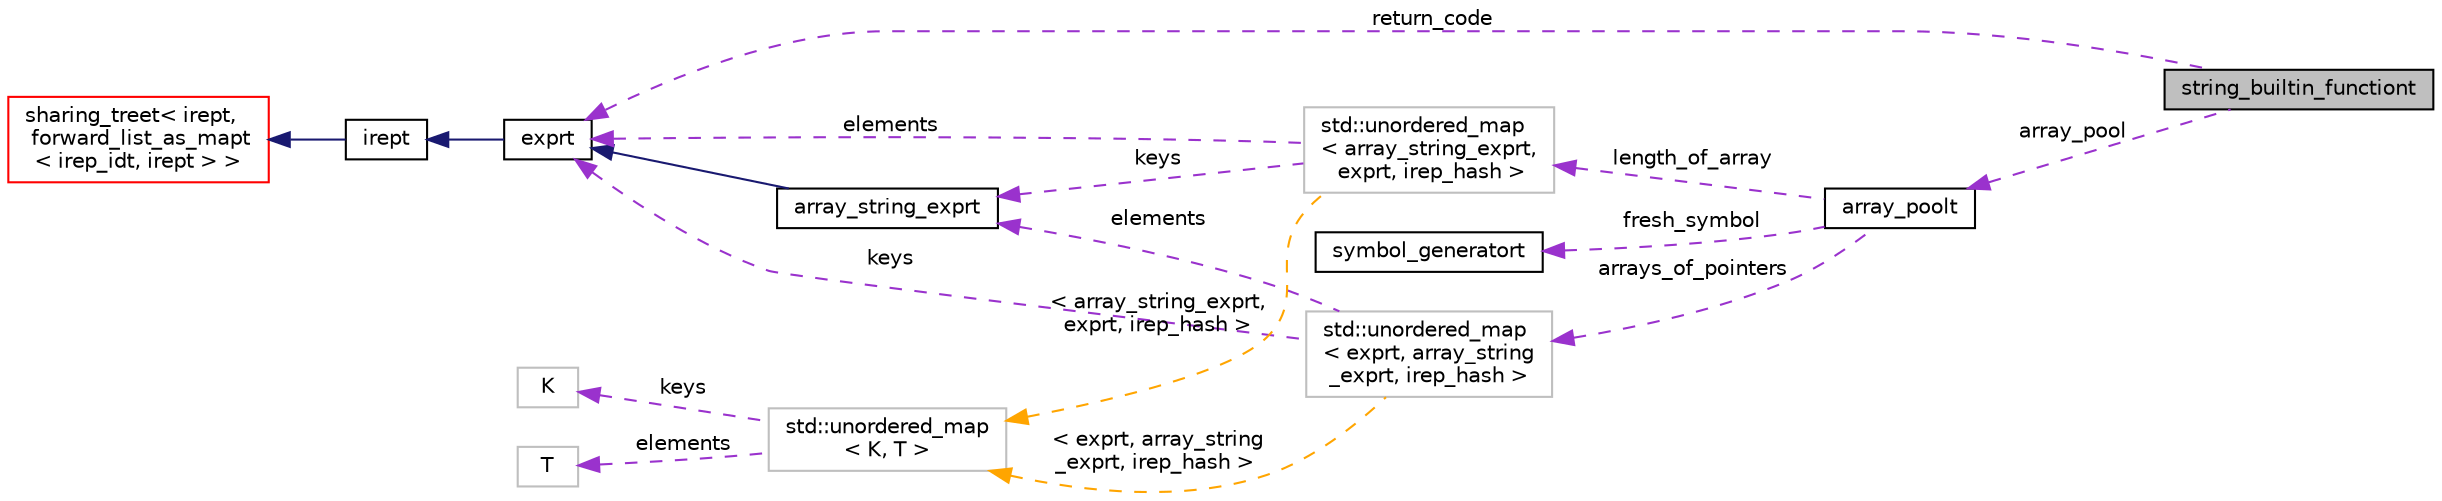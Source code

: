 digraph "string_builtin_functiont"
{
 // LATEX_PDF_SIZE
  bgcolor="transparent";
  edge [fontname="Helvetica",fontsize="10",labelfontname="Helvetica",labelfontsize="10"];
  node [fontname="Helvetica",fontsize="10",shape=record];
  rankdir="LR";
  Node1 [label="string_builtin_functiont",height=0.2,width=0.4,color="black", fillcolor="grey75", style="filled", fontcolor="black",tooltip="Base class for string functions that are built in the solver."];
  Node2 -> Node1 [dir="back",color="darkorchid3",fontsize="10",style="dashed",label=" array_pool" ,fontname="Helvetica"];
  Node2 [label="array_poolt",height=0.2,width=0.4,color="black",URL="$classarray__poolt.html",tooltip="Correspondance between arrays and pointers string representations."];
  Node3 -> Node2 [dir="back",color="darkorchid3",fontsize="10",style="dashed",label=" arrays_of_pointers" ,fontname="Helvetica"];
  Node3 [label="std::unordered_map\l\< exprt, array_string\l_exprt, irep_hash \>",height=0.2,width=0.4,color="grey75",tooltip=" "];
  Node4 -> Node3 [dir="back",color="darkorchid3",fontsize="10",style="dashed",label=" elements" ,fontname="Helvetica"];
  Node4 [label="array_string_exprt",height=0.2,width=0.4,color="black",URL="$classarray__string__exprt.html",tooltip=" "];
  Node5 -> Node4 [dir="back",color="midnightblue",fontsize="10",style="solid",fontname="Helvetica"];
  Node5 [label="exprt",height=0.2,width=0.4,color="black",URL="$classexprt.html",tooltip="Base class for all expressions."];
  Node6 -> Node5 [dir="back",color="midnightblue",fontsize="10",style="solid",fontname="Helvetica"];
  Node6 [label="irept",height=0.2,width=0.4,color="black",URL="$classirept.html",tooltip="There are a large number of kinds of tree structured or tree-like data in CPROVER."];
  Node7 -> Node6 [dir="back",color="midnightblue",fontsize="10",style="solid",fontname="Helvetica"];
  Node7 [label="sharing_treet\< irept,\l forward_list_as_mapt\l\< irep_idt, irept \> \>",height=0.2,width=0.4,color="red",URL="$classsharing__treet.html",tooltip=" "];
  Node5 -> Node3 [dir="back",color="darkorchid3",fontsize="10",style="dashed",label=" keys" ,fontname="Helvetica"];
  Node15 -> Node3 [dir="back",color="orange",fontsize="10",style="dashed",label=" \< exprt, array_string\l_exprt, irep_hash \>" ,fontname="Helvetica"];
  Node15 [label="std::unordered_map\l\< K, T \>",height=0.2,width=0.4,color="grey75",tooltip="STL class."];
  Node16 -> Node15 [dir="back",color="darkorchid3",fontsize="10",style="dashed",label=" keys" ,fontname="Helvetica"];
  Node16 [label="K",height=0.2,width=0.4,color="grey75",tooltip=" "];
  Node12 -> Node15 [dir="back",color="darkorchid3",fontsize="10",style="dashed",label=" elements" ,fontname="Helvetica"];
  Node12 [label="T",height=0.2,width=0.4,color="grey75",tooltip=" "];
  Node17 -> Node2 [dir="back",color="darkorchid3",fontsize="10",style="dashed",label=" fresh_symbol" ,fontname="Helvetica"];
  Node17 [label="symbol_generatort",height=0.2,width=0.4,color="black",URL="$classsymbol__generatort.html",tooltip="Generation of fresh symbols of a given type."];
  Node18 -> Node2 [dir="back",color="darkorchid3",fontsize="10",style="dashed",label=" length_of_array" ,fontname="Helvetica"];
  Node18 [label="std::unordered_map\l\< array_string_exprt,\l exprt, irep_hash \>",height=0.2,width=0.4,color="grey75",tooltip=" "];
  Node4 -> Node18 [dir="back",color="darkorchid3",fontsize="10",style="dashed",label=" keys" ,fontname="Helvetica"];
  Node5 -> Node18 [dir="back",color="darkorchid3",fontsize="10",style="dashed",label=" elements" ,fontname="Helvetica"];
  Node15 -> Node18 [dir="back",color="orange",fontsize="10",style="dashed",label=" \< array_string_exprt,\l exprt, irep_hash \>" ,fontname="Helvetica"];
  Node5 -> Node1 [dir="back",color="darkorchid3",fontsize="10",style="dashed",label=" return_code" ,fontname="Helvetica"];
}
